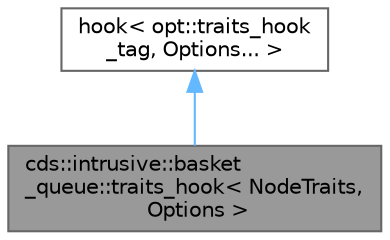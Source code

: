 digraph "cds::intrusive::basket_queue::traits_hook&lt; NodeTraits, Options &gt;"
{
 // LATEX_PDF_SIZE
  bgcolor="transparent";
  edge [fontname=Helvetica,fontsize=10,labelfontname=Helvetica,labelfontsize=10];
  node [fontname=Helvetica,fontsize=10,shape=box,height=0.2,width=0.4];
  Node1 [id="Node000001",label="cds::intrusive::basket\l_queue::traits_hook\< NodeTraits,\l Options \>",height=0.2,width=0.4,color="gray40", fillcolor="grey60", style="filled", fontcolor="black",tooltip="Traits hook"];
  Node2 -> Node1 [id="edge1_Node000001_Node000002",dir="back",color="steelblue1",style="solid",tooltip=" "];
  Node2 [id="Node000002",label="hook\< opt::traits_hook\l_tag, Options... \>",height=0.2,width=0.4,color="gray40", fillcolor="white", style="filled",tooltip=" "];
}
